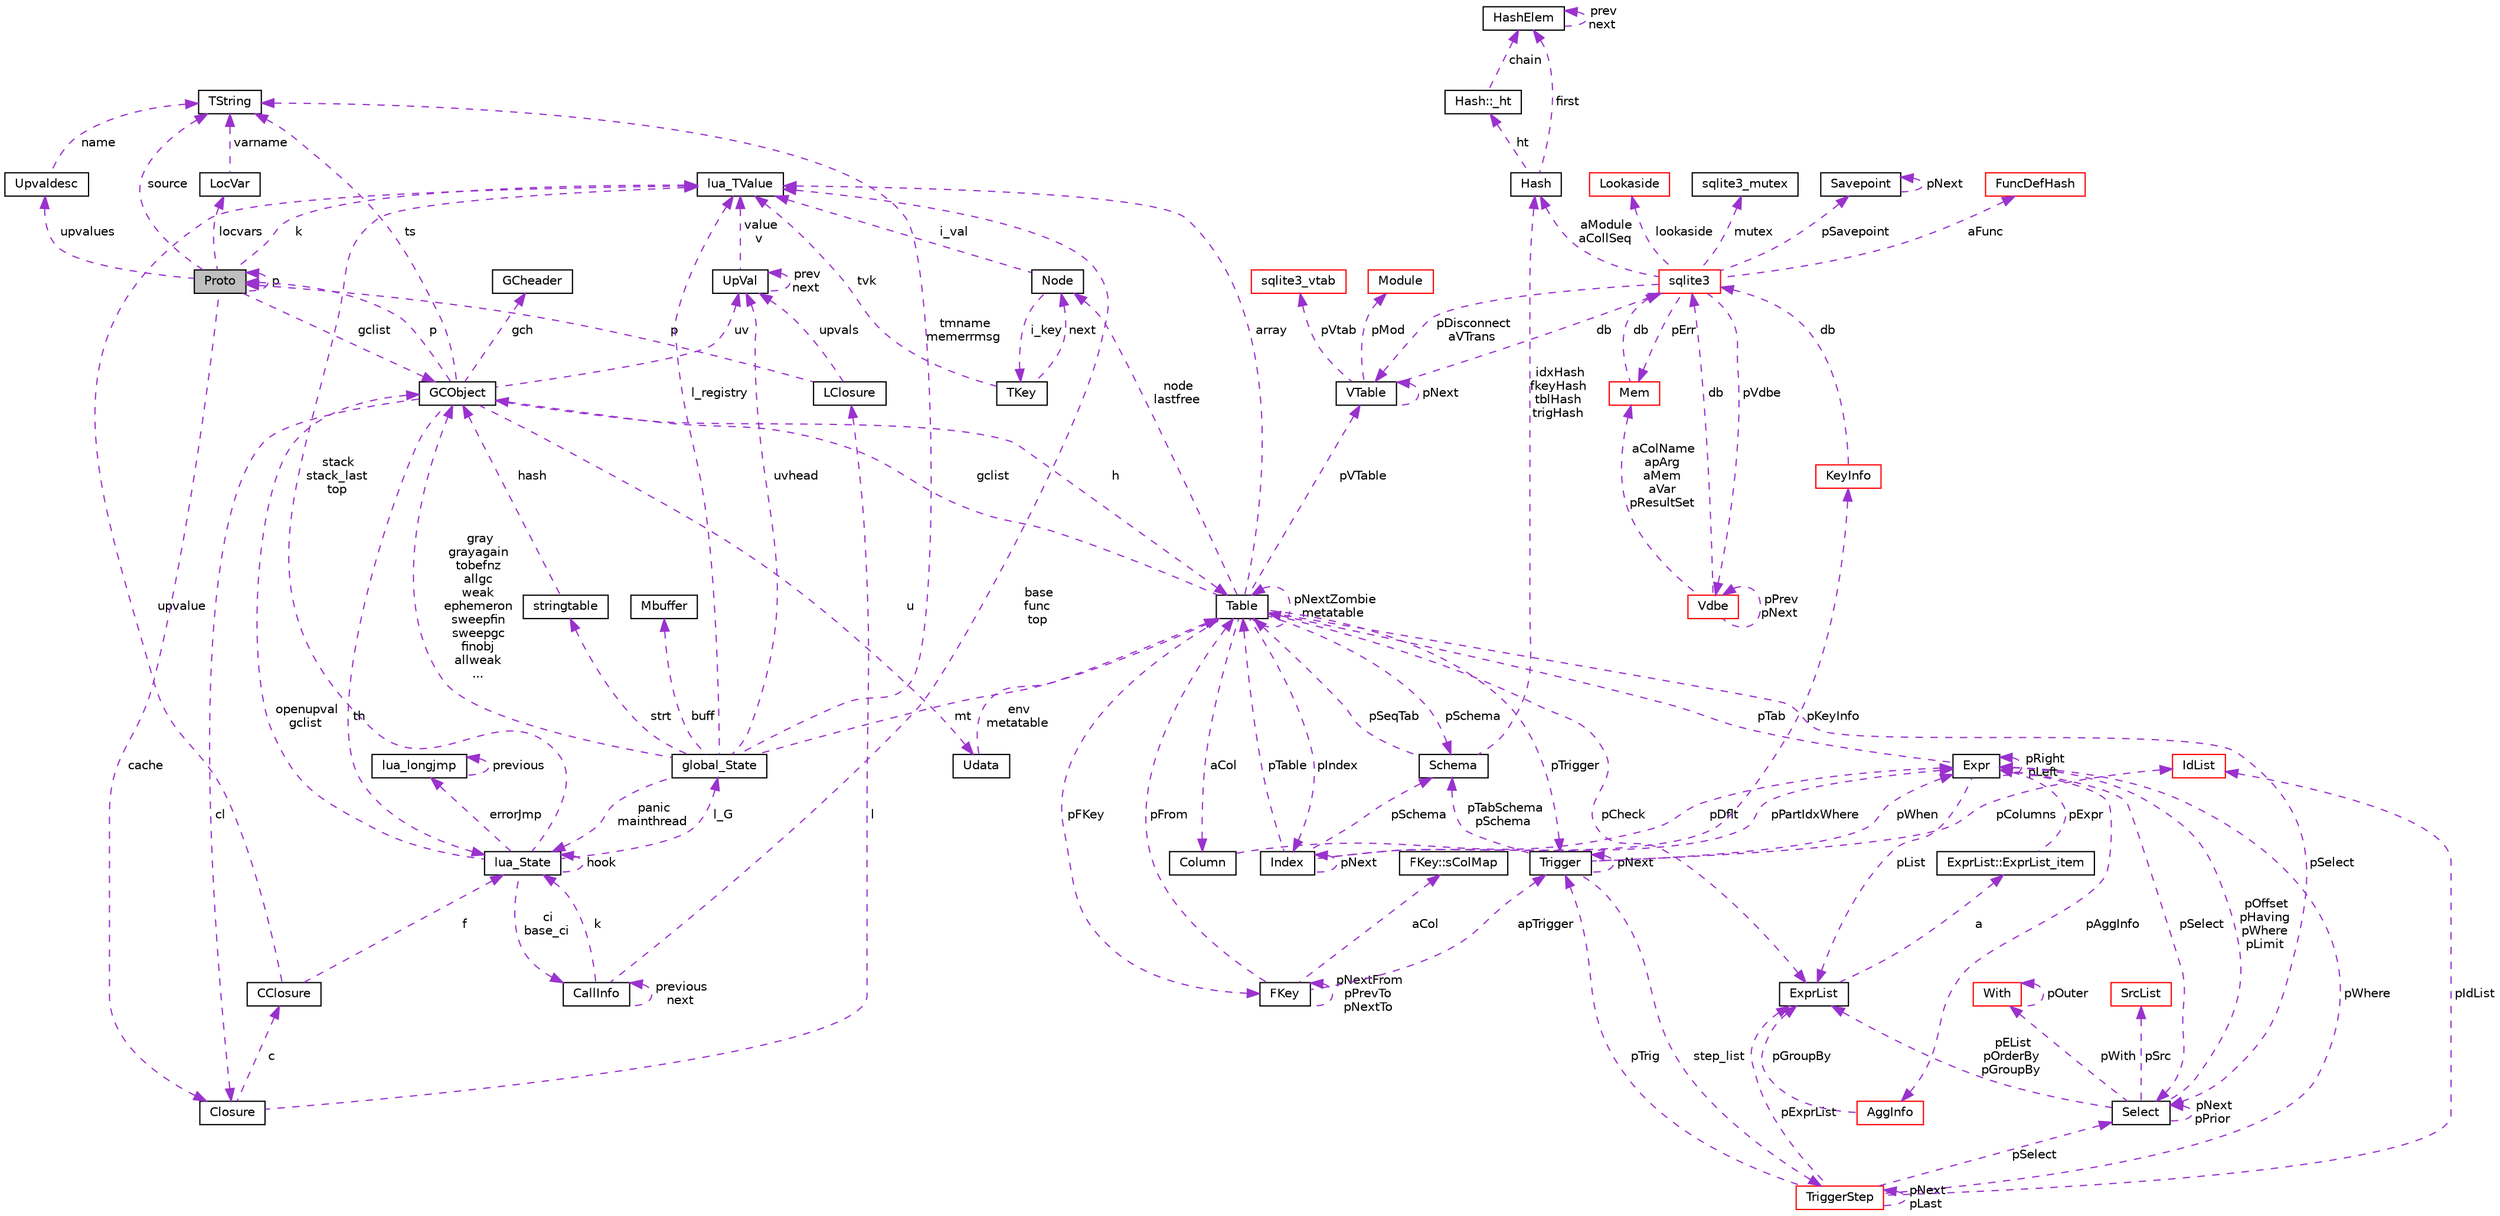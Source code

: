 digraph "Proto"
{
  edge [fontname="Helvetica",fontsize="10",labelfontname="Helvetica",labelfontsize="10"];
  node [fontname="Helvetica",fontsize="10",shape=record];
  Node1 [label="Proto",height=0.2,width=0.4,color="black", fillcolor="grey75", style="filled", fontcolor="black"];
  Node2 -> Node1 [dir="back",color="darkorchid3",fontsize="10",style="dashed",label=" k" ,fontname="Helvetica"];
  Node2 [label="lua_TValue",height=0.2,width=0.4,color="black", fillcolor="white", style="filled",URL="$structlua___t_value.html"];
  Node1 -> Node1 [dir="back",color="darkorchid3",fontsize="10",style="dashed",label=" p" ,fontname="Helvetica"];
  Node3 -> Node1 [dir="back",color="darkorchid3",fontsize="10",style="dashed",label=" locvars" ,fontname="Helvetica"];
  Node3 [label="LocVar",height=0.2,width=0.4,color="black", fillcolor="white", style="filled",URL="$struct_loc_var.html"];
  Node4 -> Node3 [dir="back",color="darkorchid3",fontsize="10",style="dashed",label=" varname" ,fontname="Helvetica"];
  Node4 [label="TString",height=0.2,width=0.4,color="black", fillcolor="white", style="filled",URL="$union_t_string.html"];
  Node4 -> Node1 [dir="back",color="darkorchid3",fontsize="10",style="dashed",label=" source" ,fontname="Helvetica"];
  Node5 -> Node1 [dir="back",color="darkorchid3",fontsize="10",style="dashed",label=" cache" ,fontname="Helvetica"];
  Node5 [label="Closure",height=0.2,width=0.4,color="black", fillcolor="white", style="filled",URL="$union_closure.html"];
  Node6 -> Node5 [dir="back",color="darkorchid3",fontsize="10",style="dashed",label=" c" ,fontname="Helvetica"];
  Node6 [label="CClosure",height=0.2,width=0.4,color="black", fillcolor="white", style="filled",URL="$struct_c_closure.html"];
  Node2 -> Node6 [dir="back",color="darkorchid3",fontsize="10",style="dashed",label=" upvalue" ,fontname="Helvetica"];
  Node7 -> Node6 [dir="back",color="darkorchid3",fontsize="10",style="dashed",label=" f" ,fontname="Helvetica"];
  Node7 [label="lua_State",height=0.2,width=0.4,color="black", fillcolor="white", style="filled",URL="$structlua___state.html"];
  Node2 -> Node7 [dir="back",color="darkorchid3",fontsize="10",style="dashed",label=" stack\nstack_last\ntop" ,fontname="Helvetica"];
  Node8 -> Node7 [dir="back",color="darkorchid3",fontsize="10",style="dashed",label=" errorJmp" ,fontname="Helvetica"];
  Node8 [label="lua_longjmp",height=0.2,width=0.4,color="black", fillcolor="white", style="filled",URL="$structlua__longjmp.html"];
  Node8 -> Node8 [dir="back",color="darkorchid3",fontsize="10",style="dashed",label=" previous" ,fontname="Helvetica"];
  Node9 -> Node7 [dir="back",color="darkorchid3",fontsize="10",style="dashed",label=" l_G" ,fontname="Helvetica"];
  Node9 [label="global_State",height=0.2,width=0.4,color="black", fillcolor="white", style="filled",URL="$structglobal___state.html"];
  Node10 -> Node9 [dir="back",color="darkorchid3",fontsize="10",style="dashed",label=" uvhead" ,fontname="Helvetica"];
  Node10 [label="UpVal",height=0.2,width=0.4,color="black", fillcolor="white", style="filled",URL="$struct_up_val.html"];
  Node10 -> Node10 [dir="back",color="darkorchid3",fontsize="10",style="dashed",label=" prev\nnext" ,fontname="Helvetica"];
  Node2 -> Node10 [dir="back",color="darkorchid3",fontsize="10",style="dashed",label=" value\nv" ,fontname="Helvetica"];
  Node2 -> Node9 [dir="back",color="darkorchid3",fontsize="10",style="dashed",label=" l_registry" ,fontname="Helvetica"];
  Node11 -> Node9 [dir="back",color="darkorchid3",fontsize="10",style="dashed",label=" strt" ,fontname="Helvetica"];
  Node11 [label="stringtable",height=0.2,width=0.4,color="black", fillcolor="white", style="filled",URL="$structstringtable.html"];
  Node12 -> Node11 [dir="back",color="darkorchid3",fontsize="10",style="dashed",label=" hash" ,fontname="Helvetica"];
  Node12 [label="GCObject",height=0.2,width=0.4,color="black", fillcolor="white", style="filled",URL="$union_g_c_object.html"];
  Node10 -> Node12 [dir="back",color="darkorchid3",fontsize="10",style="dashed",label=" uv" ,fontname="Helvetica"];
  Node1 -> Node12 [dir="back",color="darkorchid3",fontsize="10",style="dashed",label=" p" ,fontname="Helvetica"];
  Node4 -> Node12 [dir="back",color="darkorchid3",fontsize="10",style="dashed",label=" ts" ,fontname="Helvetica"];
  Node5 -> Node12 [dir="back",color="darkorchid3",fontsize="10",style="dashed",label=" cl" ,fontname="Helvetica"];
  Node13 -> Node12 [dir="back",color="darkorchid3",fontsize="10",style="dashed",label=" gch" ,fontname="Helvetica"];
  Node13 [label="GCheader",height=0.2,width=0.4,color="black", fillcolor="white", style="filled",URL="$struct_g_cheader.html"];
  Node14 -> Node12 [dir="back",color="darkorchid3",fontsize="10",style="dashed",label=" h" ,fontname="Helvetica"];
  Node14 [label="Table",height=0.2,width=0.4,color="black", fillcolor="white", style="filled",URL="$struct_table.html"];
  Node15 -> Node14 [dir="back",color="darkorchid3",fontsize="10",style="dashed",label=" node\nlastfree" ,fontname="Helvetica"];
  Node15 [label="Node",height=0.2,width=0.4,color="black", fillcolor="white", style="filled",URL="$struct_node.html"];
  Node2 -> Node15 [dir="back",color="darkorchid3",fontsize="10",style="dashed",label=" i_val" ,fontname="Helvetica"];
  Node16 -> Node15 [dir="back",color="darkorchid3",fontsize="10",style="dashed",label=" i_key" ,fontname="Helvetica"];
  Node16 [label="TKey",height=0.2,width=0.4,color="black", fillcolor="white", style="filled",URL="$union_t_key.html"];
  Node15 -> Node16 [dir="back",color="darkorchid3",fontsize="10",style="dashed",label=" next" ,fontname="Helvetica"];
  Node2 -> Node16 [dir="back",color="darkorchid3",fontsize="10",style="dashed",label=" tvk" ,fontname="Helvetica"];
  Node17 -> Node14 [dir="back",color="darkorchid3",fontsize="10",style="dashed",label=" pSchema" ,fontname="Helvetica"];
  Node17 [label="Schema",height=0.2,width=0.4,color="black", fillcolor="white", style="filled",URL="$struct_schema.html"];
  Node14 -> Node17 [dir="back",color="darkorchid3",fontsize="10",style="dashed",label=" pSeqTab" ,fontname="Helvetica"];
  Node18 -> Node17 [dir="back",color="darkorchid3",fontsize="10",style="dashed",label=" idxHash\nfkeyHash\ntblHash\ntrigHash" ,fontname="Helvetica"];
  Node18 [label="Hash",height=0.2,width=0.4,color="black", fillcolor="white", style="filled",URL="$struct_hash.html"];
  Node19 -> Node18 [dir="back",color="darkorchid3",fontsize="10",style="dashed",label=" ht" ,fontname="Helvetica"];
  Node19 [label="Hash::_ht",height=0.2,width=0.4,color="black", fillcolor="white", style="filled",URL="$struct_hash_1_1__ht.html"];
  Node20 -> Node19 [dir="back",color="darkorchid3",fontsize="10",style="dashed",label=" chain" ,fontname="Helvetica"];
  Node20 [label="HashElem",height=0.2,width=0.4,color="black", fillcolor="white", style="filled",URL="$struct_hash_elem.html"];
  Node20 -> Node20 [dir="back",color="darkorchid3",fontsize="10",style="dashed",label=" prev\nnext" ,fontname="Helvetica"];
  Node20 -> Node18 [dir="back",color="darkorchid3",fontsize="10",style="dashed",label=" first" ,fontname="Helvetica"];
  Node2 -> Node14 [dir="back",color="darkorchid3",fontsize="10",style="dashed",label=" array" ,fontname="Helvetica"];
  Node21 -> Node14 [dir="back",color="darkorchid3",fontsize="10",style="dashed",label=" aCol" ,fontname="Helvetica"];
  Node21 [label="Column",height=0.2,width=0.4,color="black", fillcolor="white", style="filled",URL="$struct_column.html"];
  Node22 -> Node21 [dir="back",color="darkorchid3",fontsize="10",style="dashed",label=" pDflt" ,fontname="Helvetica"];
  Node22 [label="Expr",height=0.2,width=0.4,color="black", fillcolor="white", style="filled",URL="$struct_expr.html"];
  Node23 -> Node22 [dir="back",color="darkorchid3",fontsize="10",style="dashed",label=" pAggInfo" ,fontname="Helvetica"];
  Node23 [label="AggInfo",height=0.2,width=0.4,color="red", fillcolor="white", style="filled",URL="$struct_agg_info.html"];
  Node24 -> Node23 [dir="back",color="darkorchid3",fontsize="10",style="dashed",label=" pGroupBy" ,fontname="Helvetica"];
  Node24 [label="ExprList",height=0.2,width=0.4,color="black", fillcolor="white", style="filled",URL="$struct_expr_list.html"];
  Node25 -> Node24 [dir="back",color="darkorchid3",fontsize="10",style="dashed",label=" a" ,fontname="Helvetica"];
  Node25 [label="ExprList::ExprList_item",height=0.2,width=0.4,color="black", fillcolor="white", style="filled",URL="$struct_expr_list_1_1_expr_list__item.html"];
  Node22 -> Node25 [dir="back",color="darkorchid3",fontsize="10",style="dashed",label=" pExpr" ,fontname="Helvetica"];
  Node22 -> Node22 [dir="back",color="darkorchid3",fontsize="10",style="dashed",label=" pRight\npLeft" ,fontname="Helvetica"];
  Node14 -> Node22 [dir="back",color="darkorchid3",fontsize="10",style="dashed",label=" pTab" ,fontname="Helvetica"];
  Node26 -> Node22 [dir="back",color="darkorchid3",fontsize="10",style="dashed",label=" pSelect" ,fontname="Helvetica"];
  Node26 [label="Select",height=0.2,width=0.4,color="black", fillcolor="white", style="filled",URL="$struct_select.html"];
  Node22 -> Node26 [dir="back",color="darkorchid3",fontsize="10",style="dashed",label=" pOffset\npHaving\npWhere\npLimit" ,fontname="Helvetica"];
  Node27 -> Node26 [dir="back",color="darkorchid3",fontsize="10",style="dashed",label=" pWith" ,fontname="Helvetica"];
  Node27 [label="With",height=0.2,width=0.4,color="red", fillcolor="white", style="filled",URL="$struct_with.html"];
  Node27 -> Node27 [dir="back",color="darkorchid3",fontsize="10",style="dashed",label=" pOuter" ,fontname="Helvetica"];
  Node26 -> Node26 [dir="back",color="darkorchid3",fontsize="10",style="dashed",label=" pNext\npPrior" ,fontname="Helvetica"];
  Node28 -> Node26 [dir="back",color="darkorchid3",fontsize="10",style="dashed",label=" pSrc" ,fontname="Helvetica"];
  Node28 [label="SrcList",height=0.2,width=0.4,color="red", fillcolor="white", style="filled",URL="$struct_src_list.html"];
  Node24 -> Node26 [dir="back",color="darkorchid3",fontsize="10",style="dashed",label=" pEList\npOrderBy\npGroupBy" ,fontname="Helvetica"];
  Node24 -> Node22 [dir="back",color="darkorchid3",fontsize="10",style="dashed",label=" pList" ,fontname="Helvetica"];
  Node29 -> Node14 [dir="back",color="darkorchid3",fontsize="10",style="dashed",label=" pFKey" ,fontname="Helvetica"];
  Node29 [label="FKey",height=0.2,width=0.4,color="black", fillcolor="white", style="filled",URL="$struct_f_key.html"];
  Node30 -> Node29 [dir="back",color="darkorchid3",fontsize="10",style="dashed",label=" aCol" ,fontname="Helvetica"];
  Node30 [label="FKey::sColMap",height=0.2,width=0.4,color="black", fillcolor="white", style="filled",URL="$struct_f_key_1_1s_col_map.html"];
  Node29 -> Node29 [dir="back",color="darkorchid3",fontsize="10",style="dashed",label=" pNextFrom\npPrevTo\npNextTo" ,fontname="Helvetica"];
  Node14 -> Node29 [dir="back",color="darkorchid3",fontsize="10",style="dashed",label=" pFrom" ,fontname="Helvetica"];
  Node31 -> Node29 [dir="back",color="darkorchid3",fontsize="10",style="dashed",label=" apTrigger" ,fontname="Helvetica"];
  Node31 [label="Trigger",height=0.2,width=0.4,color="black", fillcolor="white", style="filled",URL="$struct_trigger.html"];
  Node32 -> Node31 [dir="back",color="darkorchid3",fontsize="10",style="dashed",label=" step_list" ,fontname="Helvetica"];
  Node32 [label="TriggerStep",height=0.2,width=0.4,color="red", fillcolor="white", style="filled",URL="$struct_trigger_step.html"];
  Node32 -> Node32 [dir="back",color="darkorchid3",fontsize="10",style="dashed",label=" pNext\npLast" ,fontname="Helvetica"];
  Node22 -> Node32 [dir="back",color="darkorchid3",fontsize="10",style="dashed",label=" pWhere" ,fontname="Helvetica"];
  Node33 -> Node32 [dir="back",color="darkorchid3",fontsize="10",style="dashed",label=" pIdList" ,fontname="Helvetica"];
  Node33 [label="IdList",height=0.2,width=0.4,color="red", fillcolor="white", style="filled",URL="$struct_id_list.html"];
  Node26 -> Node32 [dir="back",color="darkorchid3",fontsize="10",style="dashed",label=" pSelect" ,fontname="Helvetica"];
  Node31 -> Node32 [dir="back",color="darkorchid3",fontsize="10",style="dashed",label=" pTrig" ,fontname="Helvetica"];
  Node24 -> Node32 [dir="back",color="darkorchid3",fontsize="10",style="dashed",label=" pExprList" ,fontname="Helvetica"];
  Node17 -> Node31 [dir="back",color="darkorchid3",fontsize="10",style="dashed",label=" pTabSchema\npSchema" ,fontname="Helvetica"];
  Node22 -> Node31 [dir="back",color="darkorchid3",fontsize="10",style="dashed",label=" pWhen" ,fontname="Helvetica"];
  Node33 -> Node31 [dir="back",color="darkorchid3",fontsize="10",style="dashed",label=" pColumns" ,fontname="Helvetica"];
  Node31 -> Node31 [dir="back",color="darkorchid3",fontsize="10",style="dashed",label=" pNext" ,fontname="Helvetica"];
  Node34 -> Node14 [dir="back",color="darkorchid3",fontsize="10",style="dashed",label=" pVTable" ,fontname="Helvetica"];
  Node34 [label="VTable",height=0.2,width=0.4,color="black", fillcolor="white", style="filled",URL="$struct_v_table.html"];
  Node35 -> Node34 [dir="back",color="darkorchid3",fontsize="10",style="dashed",label=" db" ,fontname="Helvetica"];
  Node35 [label="sqlite3",height=0.2,width=0.4,color="red", fillcolor="white", style="filled",URL="$structsqlite3.html"];
  Node36 -> Node35 [dir="back",color="darkorchid3",fontsize="10",style="dashed",label=" pErr" ,fontname="Helvetica"];
  Node36 [label="Mem",height=0.2,width=0.4,color="red", fillcolor="white", style="filled",URL="$struct_mem.html"];
  Node35 -> Node36 [dir="back",color="darkorchid3",fontsize="10",style="dashed",label=" db" ,fontname="Helvetica"];
  Node37 -> Node35 [dir="back",color="darkorchid3",fontsize="10",style="dashed",label=" pVdbe" ,fontname="Helvetica"];
  Node37 [label="Vdbe",height=0.2,width=0.4,color="red", fillcolor="white", style="filled",URL="$struct_vdbe.html"];
  Node37 -> Node37 [dir="back",color="darkorchid3",fontsize="10",style="dashed",label=" pPrev\npNext" ,fontname="Helvetica"];
  Node36 -> Node37 [dir="back",color="darkorchid3",fontsize="10",style="dashed",label=" aColName\napArg\naMem\naVar\npResultSet" ,fontname="Helvetica"];
  Node35 -> Node37 [dir="back",color="darkorchid3",fontsize="10",style="dashed",label=" db" ,fontname="Helvetica"];
  Node38 -> Node35 [dir="back",color="darkorchid3",fontsize="10",style="dashed",label=" pSavepoint" ,fontname="Helvetica"];
  Node38 [label="Savepoint",height=0.2,width=0.4,color="black", fillcolor="white", style="filled",URL="$struct_savepoint.html"];
  Node38 -> Node38 [dir="back",color="darkorchid3",fontsize="10",style="dashed",label=" pNext" ,fontname="Helvetica"];
  Node39 -> Node35 [dir="back",color="darkorchid3",fontsize="10",style="dashed",label=" aFunc" ,fontname="Helvetica"];
  Node39 [label="FuncDefHash",height=0.2,width=0.4,color="red", fillcolor="white", style="filled",URL="$struct_func_def_hash.html"];
  Node40 -> Node35 [dir="back",color="darkorchid3",fontsize="10",style="dashed",label=" lookaside" ,fontname="Helvetica"];
  Node40 [label="Lookaside",height=0.2,width=0.4,color="red", fillcolor="white", style="filled",URL="$struct_lookaside.html"];
  Node41 -> Node35 [dir="back",color="darkorchid3",fontsize="10",style="dashed",label=" mutex" ,fontname="Helvetica"];
  Node41 [label="sqlite3_mutex",height=0.2,width=0.4,color="black", fillcolor="white", style="filled",URL="$structsqlite3__mutex.html"];
  Node34 -> Node35 [dir="back",color="darkorchid3",fontsize="10",style="dashed",label=" pDisconnect\naVTrans" ,fontname="Helvetica"];
  Node18 -> Node35 [dir="back",color="darkorchid3",fontsize="10",style="dashed",label=" aModule\naCollSeq" ,fontname="Helvetica"];
  Node34 -> Node34 [dir="back",color="darkorchid3",fontsize="10",style="dashed",label=" pNext" ,fontname="Helvetica"];
  Node42 -> Node34 [dir="back",color="darkorchid3",fontsize="10",style="dashed",label=" pMod" ,fontname="Helvetica"];
  Node42 [label="Module",height=0.2,width=0.4,color="red", fillcolor="white", style="filled",URL="$struct_module.html"];
  Node43 -> Node34 [dir="back",color="darkorchid3",fontsize="10",style="dashed",label=" pVtab" ,fontname="Helvetica"];
  Node43 [label="sqlite3_vtab",height=0.2,width=0.4,color="red", fillcolor="white", style="filled",URL="$structsqlite3__vtab.html"];
  Node14 -> Node14 [dir="back",color="darkorchid3",fontsize="10",style="dashed",label=" pNextZombie\nmetatable" ,fontname="Helvetica"];
  Node31 -> Node14 [dir="back",color="darkorchid3",fontsize="10",style="dashed",label=" pTrigger" ,fontname="Helvetica"];
  Node26 -> Node14 [dir="back",color="darkorchid3",fontsize="10",style="dashed",label=" pSelect" ,fontname="Helvetica"];
  Node12 -> Node14 [dir="back",color="darkorchid3",fontsize="10",style="dashed",label=" gclist" ,fontname="Helvetica"];
  Node24 -> Node14 [dir="back",color="darkorchid3",fontsize="10",style="dashed",label=" pCheck" ,fontname="Helvetica"];
  Node44 -> Node14 [dir="back",color="darkorchid3",fontsize="10",style="dashed",label=" pIndex" ,fontname="Helvetica"];
  Node44 [label="Index",height=0.2,width=0.4,color="black", fillcolor="white", style="filled",URL="$struct_index.html"];
  Node17 -> Node44 [dir="back",color="darkorchid3",fontsize="10",style="dashed",label=" pSchema" ,fontname="Helvetica"];
  Node22 -> Node44 [dir="back",color="darkorchid3",fontsize="10",style="dashed",label=" pPartIdxWhere" ,fontname="Helvetica"];
  Node14 -> Node44 [dir="back",color="darkorchid3",fontsize="10",style="dashed",label=" pTable" ,fontname="Helvetica"];
  Node45 -> Node44 [dir="back",color="darkorchid3",fontsize="10",style="dashed",label=" pKeyInfo" ,fontname="Helvetica"];
  Node45 [label="KeyInfo",height=0.2,width=0.4,color="red", fillcolor="white", style="filled",URL="$struct_key_info.html"];
  Node35 -> Node45 [dir="back",color="darkorchid3",fontsize="10",style="dashed",label=" db" ,fontname="Helvetica"];
  Node44 -> Node44 [dir="back",color="darkorchid3",fontsize="10",style="dashed",label=" pNext" ,fontname="Helvetica"];
  Node46 -> Node12 [dir="back",color="darkorchid3",fontsize="10",style="dashed",label=" u" ,fontname="Helvetica"];
  Node46 [label="Udata",height=0.2,width=0.4,color="black", fillcolor="white", style="filled",URL="$union_udata.html"];
  Node14 -> Node46 [dir="back",color="darkorchid3",fontsize="10",style="dashed",label=" env\nmetatable" ,fontname="Helvetica"];
  Node7 -> Node12 [dir="back",color="darkorchid3",fontsize="10",style="dashed",label=" th" ,fontname="Helvetica"];
  Node4 -> Node9 [dir="back",color="darkorchid3",fontsize="10",style="dashed",label=" tmname\nmemerrmsg" ,fontname="Helvetica"];
  Node14 -> Node9 [dir="back",color="darkorchid3",fontsize="10",style="dashed",label=" mt" ,fontname="Helvetica"];
  Node12 -> Node9 [dir="back",color="darkorchid3",fontsize="10",style="dashed",label=" gray\ngrayagain\ntobefnz\nallgc\nweak\nephemeron\nsweepfin\nsweepgc\nfinobj\nallweak\n..." ,fontname="Helvetica"];
  Node7 -> Node9 [dir="back",color="darkorchid3",fontsize="10",style="dashed",label=" panic\nmainthread" ,fontname="Helvetica"];
  Node47 -> Node9 [dir="back",color="darkorchid3",fontsize="10",style="dashed",label=" buff" ,fontname="Helvetica"];
  Node47 [label="Mbuffer",height=0.2,width=0.4,color="black", fillcolor="white", style="filled",URL="$struct_mbuffer.html"];
  Node12 -> Node7 [dir="back",color="darkorchid3",fontsize="10",style="dashed",label=" openupval\ngclist" ,fontname="Helvetica"];
  Node7 -> Node7 [dir="back",color="darkorchid3",fontsize="10",style="dashed",label=" hook" ,fontname="Helvetica"];
  Node48 -> Node7 [dir="back",color="darkorchid3",fontsize="10",style="dashed",label=" ci\nbase_ci" ,fontname="Helvetica"];
  Node48 [label="CallInfo",height=0.2,width=0.4,color="black", fillcolor="white", style="filled",URL="$struct_call_info.html"];
  Node2 -> Node48 [dir="back",color="darkorchid3",fontsize="10",style="dashed",label=" base\nfunc\ntop" ,fontname="Helvetica"];
  Node7 -> Node48 [dir="back",color="darkorchid3",fontsize="10",style="dashed",label=" k" ,fontname="Helvetica"];
  Node48 -> Node48 [dir="back",color="darkorchid3",fontsize="10",style="dashed",label=" previous\nnext" ,fontname="Helvetica"];
  Node49 -> Node5 [dir="back",color="darkorchid3",fontsize="10",style="dashed",label=" l" ,fontname="Helvetica"];
  Node49 [label="LClosure",height=0.2,width=0.4,color="black", fillcolor="white", style="filled",URL="$struct_l_closure.html"];
  Node10 -> Node49 [dir="back",color="darkorchid3",fontsize="10",style="dashed",label=" upvals" ,fontname="Helvetica"];
  Node1 -> Node49 [dir="back",color="darkorchid3",fontsize="10",style="dashed",label=" p" ,fontname="Helvetica"];
  Node12 -> Node1 [dir="back",color="darkorchid3",fontsize="10",style="dashed",label=" gclist" ,fontname="Helvetica"];
  Node50 -> Node1 [dir="back",color="darkorchid3",fontsize="10",style="dashed",label=" upvalues" ,fontname="Helvetica"];
  Node50 [label="Upvaldesc",height=0.2,width=0.4,color="black", fillcolor="white", style="filled",URL="$struct_upvaldesc.html"];
  Node4 -> Node50 [dir="back",color="darkorchid3",fontsize="10",style="dashed",label=" name" ,fontname="Helvetica"];
}
